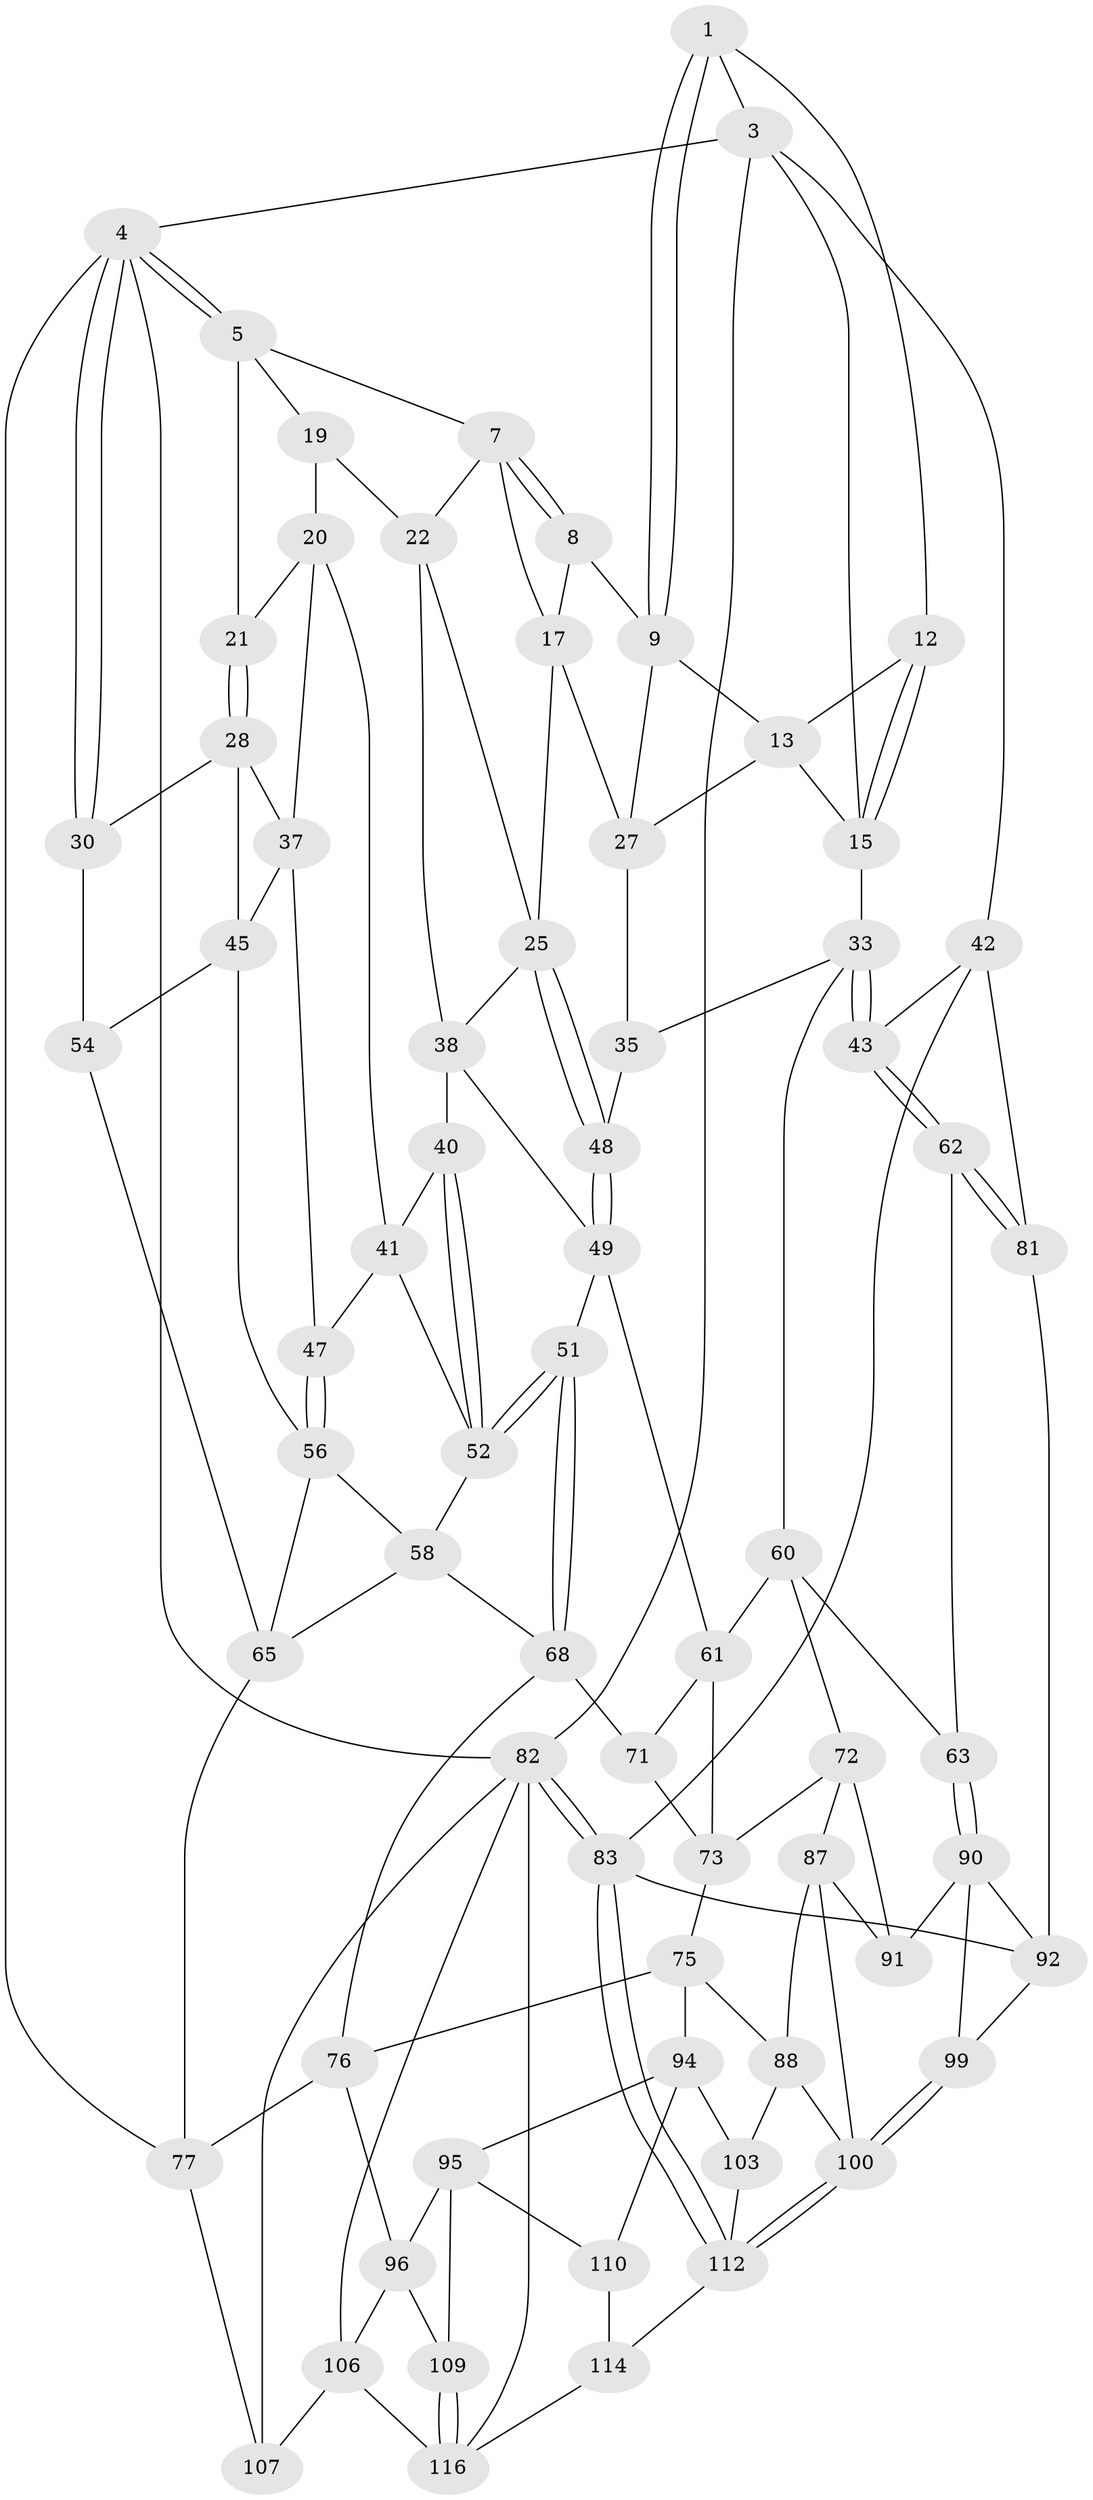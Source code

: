 // original degree distribution, {3: 0.01680672268907563, 4: 0.21008403361344538, 6: 0.18487394957983194, 5: 0.5882352941176471}
// Generated by graph-tools (version 1.1) at 2025/42/03/06/25 10:42:27]
// undirected, 69 vertices, 149 edges
graph export_dot {
graph [start="1"]
  node [color=gray90,style=filled];
  1 [pos="+0.6904125855429244+0",super="+2"];
  3 [pos="+1+0",super="+16"];
  4 [pos="+0+0",super="+79"];
  5 [pos="+0.03947499573578815+0",super="+6"];
  7 [pos="+0.4320823543359938+0",super="+18"];
  8 [pos="+0.5703800703701928+0",super="+11"];
  9 [pos="+0.6594256010684644+0",super="+10"];
  12 [pos="+0.808687655490143+0"];
  13 [pos="+0.753404234248892+0.05153687649953756",super="+14"];
  15 [pos="+0.8804187604130642+0.0605976513913355",super="+31"];
  17 [pos="+0.5560594622273125+0.03372396000871591",super="+24"];
  19 [pos="+0.3233211968628497+0"];
  20 [pos="+0.16485524376411914+0.046956542010196126",super="+36"];
  21 [pos="+0.11624622508561029+0"];
  22 [pos="+0.4699014124980103+0.04425484553590243",super="+23"];
  25 [pos="+0.49172685374317565+0.12597058362692642",super="+26"];
  27 [pos="+0.6403850443866345+0.1035278681283003",super="+32"];
  28 [pos="+0.049418342327606404+0.09529011094001519",super="+29"];
  30 [pos="+0+0.13457721072070816",super="+55"];
  33 [pos="+0.8005406766109767+0.24581607342747516",super="+34"];
  35 [pos="+0.7008269978546184+0.19387565255568656"];
  37 [pos="+0.13333379118776292+0.1306601148380149",super="+44"];
  38 [pos="+0.3230820579583901+0.09284880981566286",super="+39"];
  40 [pos="+0.30126782915782563+0.13153109541258523"];
  41 [pos="+0.2592620384163245+0.1542206256181148",super="+46"];
  42 [pos="+1+0.28765741327292654",super="+80"];
  43 [pos="+0.8734431984279433+0.29234798589601096"];
  45 [pos="+0.052817709743322526+0.1853513142717541",super="+53"];
  47 [pos="+0.14092878303186837+0.22879770340458713"];
  48 [pos="+0.48717942589193564+0.19454194123528562"];
  49 [pos="+0.46609012858526305+0.2332979771369811",super="+50"];
  51 [pos="+0.4226742529621123+0.32480161562740745"];
  52 [pos="+0.3918111554572805+0.32000829545227455",super="+57"];
  54 [pos="+0.011958663638793332+0.39998386922387247"];
  56 [pos="+0.12014358530093545+0.27847414849668783",super="+59"];
  58 [pos="+0.26817962433501746+0.3237465954703875",super="+66"];
  60 [pos="+0.6616087799596712+0.3227866415292844",super="+64"];
  61 [pos="+0.6041092920790407+0.33903184398611613",super="+70"];
  62 [pos="+0.8181731805882956+0.5188151870834802"];
  63 [pos="+0.7581372515577921+0.5285212313483467"];
  65 [pos="+0.054833810229255604+0.4262678051884889",super="+67"];
  68 [pos="+0.4230897908201009+0.3656023838530395",super="+69"];
  71 [pos="+0.4877909801217762+0.46460956095961436"];
  72 [pos="+0.6366989386032423+0.5467879101074938",super="+86"];
  73 [pos="+0.5925195362131654+0.5357262468324403",super="+74"];
  75 [pos="+0.4847432912733981+0.5713603410611265",super="+89"];
  76 [pos="+0.36768989998092944+0.5872229344026201",super="+85"];
  77 [pos="+0.11166315915137125+0.6530500156099854",super="+78"];
  81 [pos="+0.9183312890529787+0.5822829441631446"];
  82 [pos="+1+1",super="+118"];
  83 [pos="+1+1",super="+84"];
  87 [pos="+0.6337411472275508+0.6885083303904339",super="+98"];
  88 [pos="+0.5619490410660727+0.7112521192266844",super="+102"];
  90 [pos="+0.7362944443018743+0.6972946141883917",super="+93"];
  91 [pos="+0.717948553602992+0.698274200667995"];
  92 [pos="+0.9069338999670502+0.5978119832040742",super="+97"];
  94 [pos="+0.40889963227670734+0.7593666273871424",super="+104"];
  95 [pos="+0.34861772069581937+0.7366250843766636",super="+108"];
  96 [pos="+0.333565701343328+0.7225916158970229",super="+105"];
  99 [pos="+0.7987925790975757+0.7933007753868427"];
  100 [pos="+0.7023566045113034+0.8707848403022742",super="+101"];
  103 [pos="+0.5215954533838866+0.813967455631723"];
  106 [pos="+0.14672481382836267+0.8492468613170172",super="+117"];
  107 [pos="+0.05288988232371705+0.8114735649351347"];
  109 [pos="+0.31050800246834515+0.9710182112850932"];
  110 [pos="+0.4791203526662947+0.8582664480494505",super="+111"];
  112 [pos="+0.6865119816290163+0.9154806647105466",super="+113"];
  114 [pos="+0.5898646690274164+1",super="+115"];
  116 [pos="+0.3341008433556669+1",super="+119"];
  1 -- 9;
  1 -- 9;
  1 -- 3;
  1 -- 12;
  3 -- 4;
  3 -- 82;
  3 -- 42;
  3 -- 15;
  4 -- 5;
  4 -- 5;
  4 -- 30 [weight=2];
  4 -- 30;
  4 -- 82;
  4 -- 77;
  5 -- 21;
  5 -- 19;
  5 -- 7;
  7 -- 8;
  7 -- 8;
  7 -- 17;
  7 -- 22;
  8 -- 9;
  8 -- 17;
  9 -- 13;
  9 -- 27;
  12 -- 13;
  12 -- 15;
  12 -- 15;
  13 -- 27;
  13 -- 15;
  15 -- 33;
  17 -- 27;
  17 -- 25;
  19 -- 20;
  19 -- 22;
  20 -- 21;
  20 -- 41;
  20 -- 37;
  21 -- 28;
  21 -- 28;
  22 -- 38;
  22 -- 25;
  25 -- 48;
  25 -- 48;
  25 -- 38;
  27 -- 35;
  28 -- 37;
  28 -- 45;
  28 -- 30;
  30 -- 54;
  33 -- 43;
  33 -- 43;
  33 -- 35;
  33 -- 60;
  35 -- 48;
  37 -- 45;
  37 -- 47;
  38 -- 40;
  38 -- 49;
  40 -- 41;
  40 -- 52;
  40 -- 52;
  41 -- 52;
  41 -- 47;
  42 -- 43;
  42 -- 81;
  42 -- 83;
  43 -- 62;
  43 -- 62;
  45 -- 56;
  45 -- 54;
  47 -- 56;
  47 -- 56;
  48 -- 49;
  48 -- 49;
  49 -- 51;
  49 -- 61;
  51 -- 52;
  51 -- 52;
  51 -- 68;
  51 -- 68;
  52 -- 58;
  54 -- 65;
  56 -- 65;
  56 -- 58;
  58 -- 65;
  58 -- 68;
  60 -- 61;
  60 -- 72;
  60 -- 63;
  61 -- 73;
  61 -- 71;
  62 -- 63;
  62 -- 81;
  62 -- 81;
  63 -- 90;
  63 -- 90;
  65 -- 77;
  68 -- 71;
  68 -- 76;
  71 -- 73;
  72 -- 73;
  72 -- 91;
  72 -- 87;
  73 -- 75;
  75 -- 76;
  75 -- 88;
  75 -- 94;
  76 -- 96;
  76 -- 77;
  77 -- 107;
  81 -- 92;
  82 -- 83;
  82 -- 83;
  82 -- 107;
  82 -- 106;
  82 -- 116;
  83 -- 112;
  83 -- 112;
  83 -- 92;
  87 -- 88;
  87 -- 91;
  87 -- 100;
  88 -- 103;
  88 -- 100;
  90 -- 91;
  90 -- 99;
  90 -- 92;
  92 -- 99;
  94 -- 95;
  94 -- 110;
  94 -- 103;
  95 -- 96;
  95 -- 109;
  95 -- 110;
  96 -- 106;
  96 -- 109;
  99 -- 100;
  99 -- 100;
  100 -- 112;
  100 -- 112;
  103 -- 112;
  106 -- 107;
  106 -- 116;
  109 -- 116;
  109 -- 116;
  110 -- 114 [weight=2];
  112 -- 114;
  114 -- 116;
}
